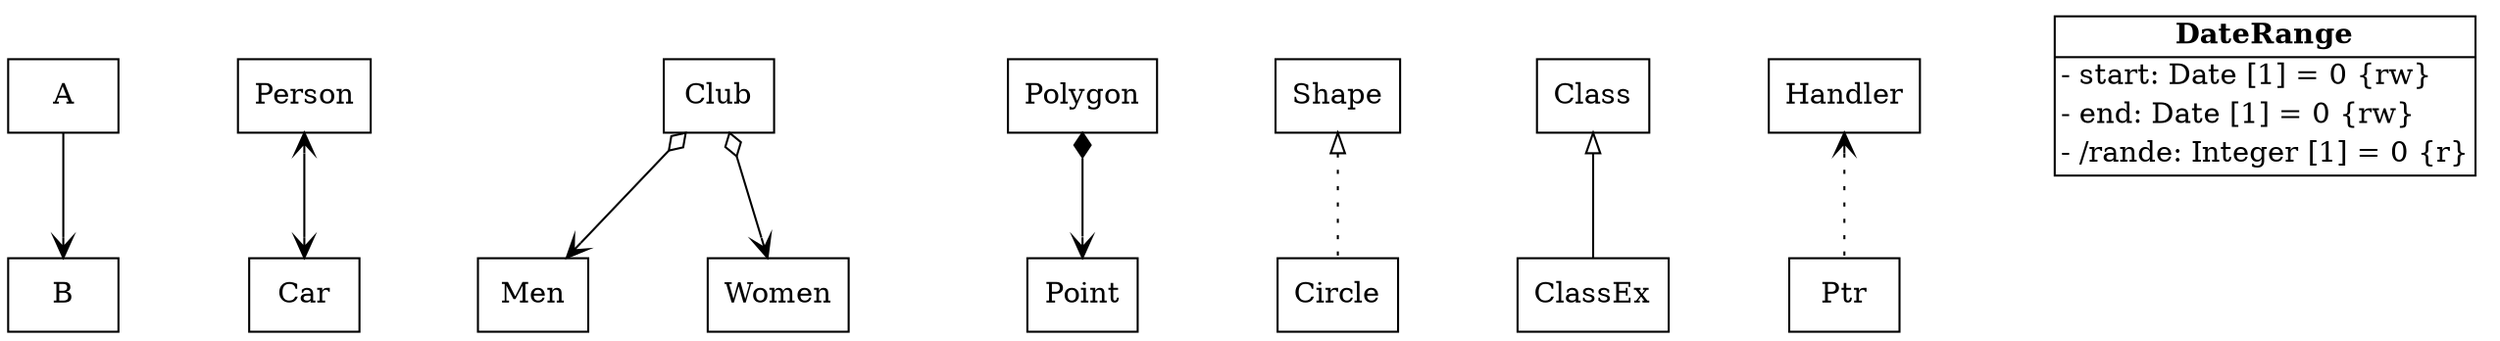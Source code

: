 /**
 * == Graphviz UML 模块 
 * Copyright (c) 2013 Inan Wong, All rights reserved.
 * http://inanwong.github.io/
 * 
 * @version 1.0
 * @author  Inan Wong(<a href="mailto:inanwong@gmail.com">inanwong@gmail.com</a>)
 * @description 使用Graphviz画类
 * ‎-- 2013-‎11-‎29 23:23:34
 */

 digraph G {
    
    nodesep = 0.8;
    node[shape = "record"]

    # 关联
    subgraph association {

        # 单向关联
        A -> B[arrowhead = vee]

        # 双向关联
        Person -> Car[arrowhead = vee arrowtail = vee dir = both]
        
        # 聚合(临时工)
        Club -> Men[arrowhead = vee arrowtail = odiamond dir = both]
        Club -> Women[arrowhead = vee arrowtail = odiamond dir = both]

        # 组合(正式员工)
        Polygon -> Point[arrowhead = vee arrowtail = diamond dir = both]
    }

    # 实现
    subgraph implement {
        Shape -> Circle[arrowhead = none arrowtail = onormal dir = both style = dotted]
    }    

    # 泛化
    subgraph generalization {
        Class -> ClassEx[arrowhead = none arrowtail = onormal dir = both]
    }

    # 依赖
    subgraph dependency {
        Handler -> Ptr[arrowhead = none arrowtail = vee dir = both style = dotted]
    }

    # 派生
    subgraph derivedproperty {
        # 具体类
        DateRange[
            label = <<TABLE BORDER="1" CELLBORDER="0" CELLSPACING="0">
                        <TR><TD><B>DateRange</B></TD></TR>
                        <HR></HR>
                        <TR><TD ALIGN="left">- start: Date [1] = 0 {rw}</TD></TR>
                        <TR><TD ALIGN="left">- end: Date [1] = 0 {rw}</TD></TR>
                        <TR><TD ALIGN="left">- /rande: Integer [1] = 0 {r}</TD></TR>
                    </TABLE>>
            shape = "plaintext"
        ]
    }
}